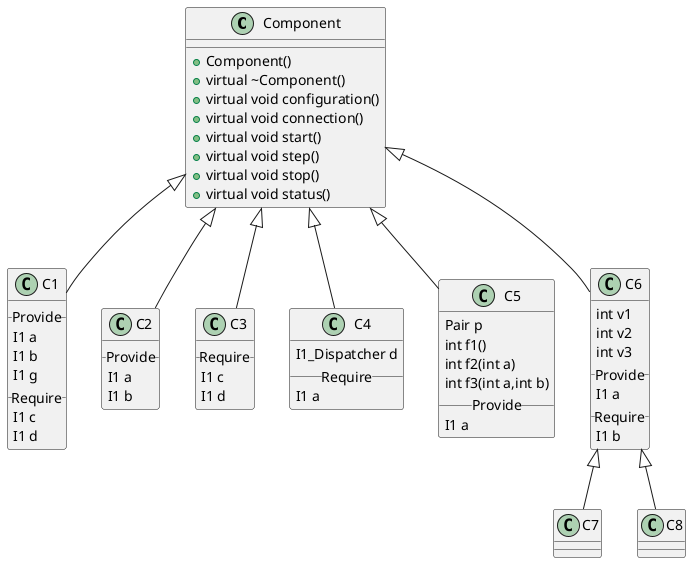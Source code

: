 @startuml

class Component {
  + Component()
  + virtual ~Component()
  + virtual void configuration()
  + virtual void connection()
  + virtual void start()
  + virtual void step()
  + virtual void stop()
  + virtual void status()
}


Class C1 {
__ Provide __
I1 a
I1 b
I1 g
__ Require __
I1 c
I1 d
}


Component <|-- C1


Class C2 {
__ Provide __
I1 a
I1 b
}


Component <|-- C2


Class C3 {
__ Require __
I1 c
I1 d
}


Component <|-- C3


Class C4 {
I1_Dispatcher d
__ Require __
I1 a
}


Component <|-- C4


Class C5 {
Pair p
int f1()
int f2(int a)
int f3(int a,int b)
__ Provide __
I1 a
}


Component <|-- C5


Class C6 {
int v1
int v2
int v3
__ Provide __
I1 a
__ Require __
I1 b
}


Component <|-- C6


Class C7 {
}


C6 <|-- C7


Class C8 {
}


C6 <|-- C8


@enduml